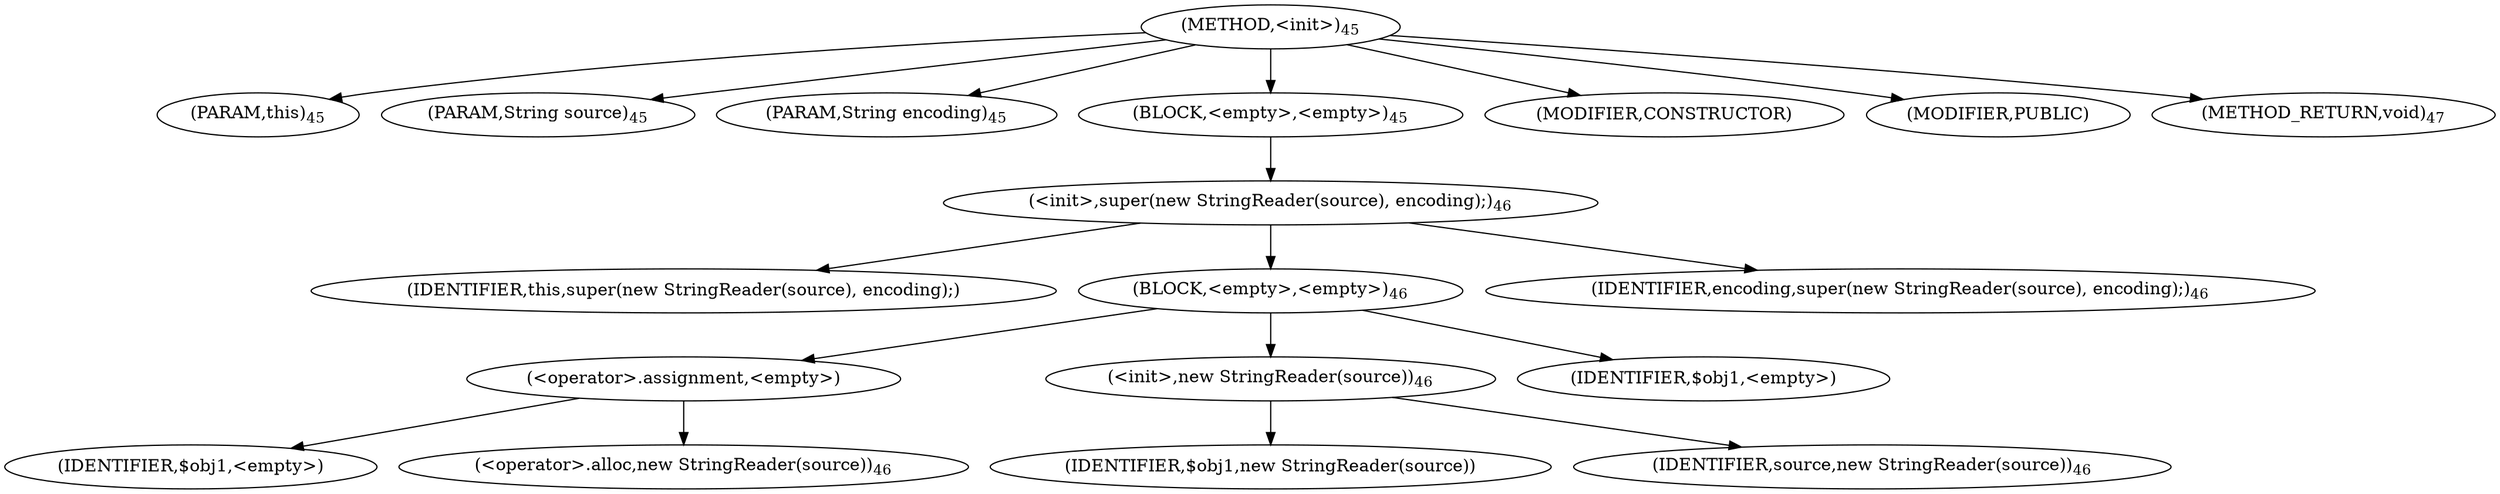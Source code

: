 digraph "&lt;init&gt;" {  
"24" [label = <(METHOD,&lt;init&gt;)<SUB>45</SUB>> ]
"6" [label = <(PARAM,this)<SUB>45</SUB>> ]
"25" [label = <(PARAM,String source)<SUB>45</SUB>> ]
"26" [label = <(PARAM,String encoding)<SUB>45</SUB>> ]
"27" [label = <(BLOCK,&lt;empty&gt;,&lt;empty&gt;)<SUB>45</SUB>> ]
"28" [label = <(&lt;init&gt;,super(new StringReader(source), encoding);)<SUB>46</SUB>> ]
"5" [label = <(IDENTIFIER,this,super(new StringReader(source), encoding);)> ]
"29" [label = <(BLOCK,&lt;empty&gt;,&lt;empty&gt;)<SUB>46</SUB>> ]
"30" [label = <(&lt;operator&gt;.assignment,&lt;empty&gt;)> ]
"31" [label = <(IDENTIFIER,$obj1,&lt;empty&gt;)> ]
"32" [label = <(&lt;operator&gt;.alloc,new StringReader(source))<SUB>46</SUB>> ]
"33" [label = <(&lt;init&gt;,new StringReader(source))<SUB>46</SUB>> ]
"34" [label = <(IDENTIFIER,$obj1,new StringReader(source))> ]
"35" [label = <(IDENTIFIER,source,new StringReader(source))<SUB>46</SUB>> ]
"36" [label = <(IDENTIFIER,$obj1,&lt;empty&gt;)> ]
"37" [label = <(IDENTIFIER,encoding,super(new StringReader(source), encoding);)<SUB>46</SUB>> ]
"38" [label = <(MODIFIER,CONSTRUCTOR)> ]
"39" [label = <(MODIFIER,PUBLIC)> ]
"40" [label = <(METHOD_RETURN,void)<SUB>47</SUB>> ]
  "24" -> "6" 
  "24" -> "25" 
  "24" -> "26" 
  "24" -> "27" 
  "24" -> "38" 
  "24" -> "39" 
  "24" -> "40" 
  "27" -> "28" 
  "28" -> "5" 
  "28" -> "29" 
  "28" -> "37" 
  "29" -> "30" 
  "29" -> "33" 
  "29" -> "36" 
  "30" -> "31" 
  "30" -> "32" 
  "33" -> "34" 
  "33" -> "35" 
}
